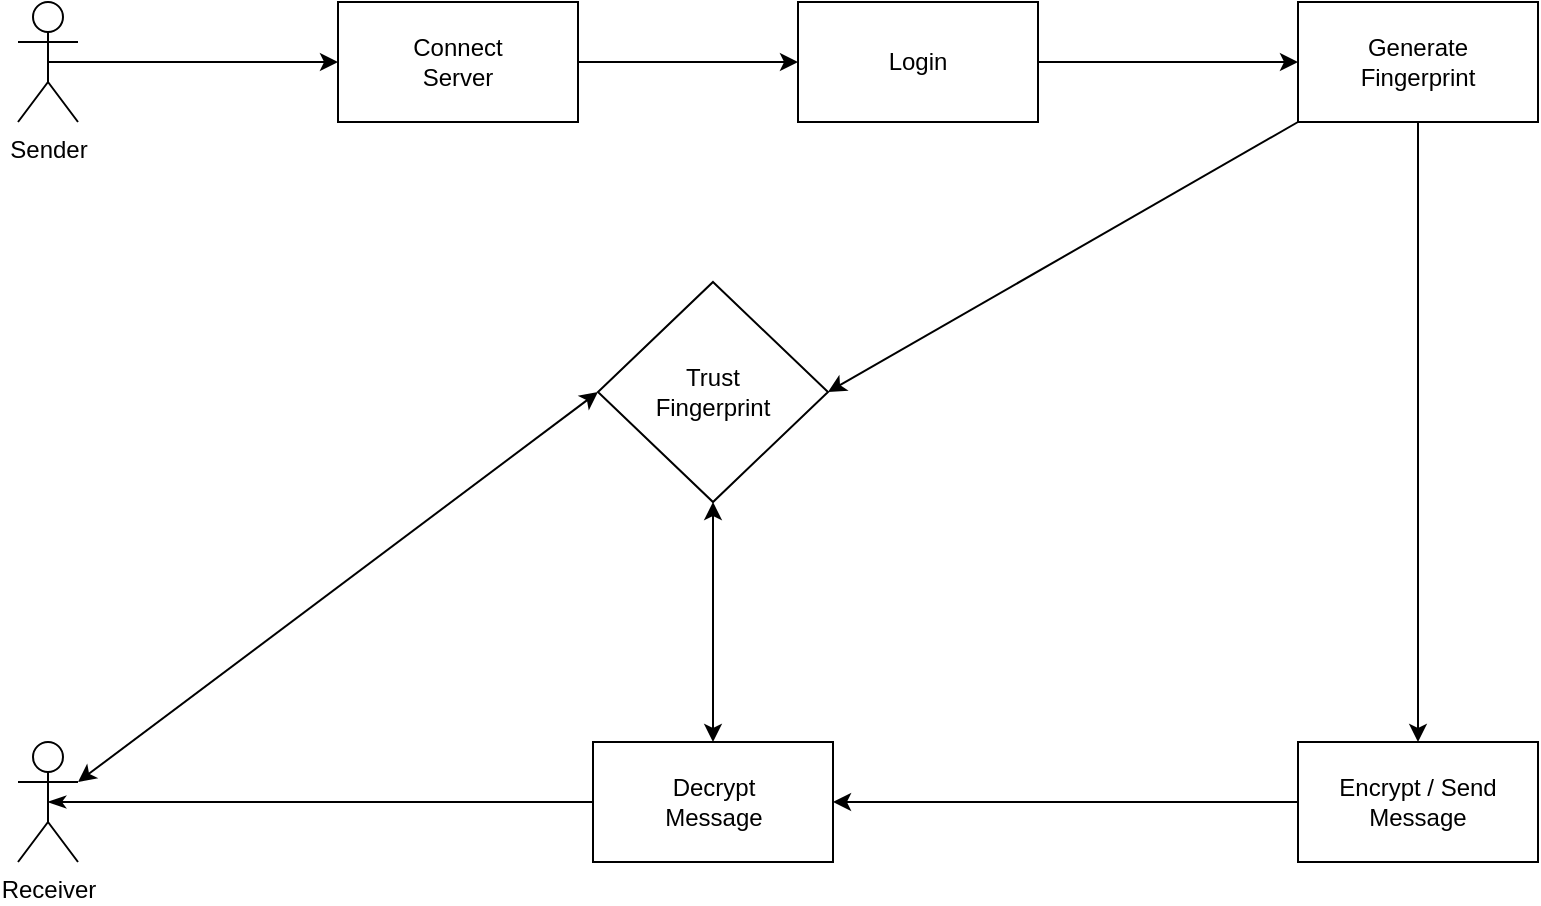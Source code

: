 <mxfile>
    <diagram id="_vsYRY2fq30Qb0TEAj6e" name="Page-1">
        <mxGraphModel dx="908" dy="537" grid="1" gridSize="10" guides="1" tooltips="1" connect="1" arrows="1" fold="1" page="1" pageScale="1" pageWidth="850" pageHeight="1100" math="0" shadow="0">
            <root>
                <mxCell id="0"/>
                <mxCell id="1" parent="0"/>
                <mxCell id="2" value="Sender" style="shape=umlActor;verticalLabelPosition=bottom;verticalAlign=top;html=1;outlineConnect=0;" parent="1" vertex="1">
                    <mxGeometry x="50" y="80" width="30" height="60" as="geometry"/>
                </mxCell>
                <mxCell id="10" style="edgeStyle=none;html=1;" parent="1" source="3" target="7" edge="1">
                    <mxGeometry relative="1" as="geometry"/>
                </mxCell>
                <mxCell id="3" value="Connect&lt;br&gt;Server" style="rounded=0;whiteSpace=wrap;html=1;" parent="1" vertex="1">
                    <mxGeometry x="210" y="80" width="120" height="60" as="geometry"/>
                </mxCell>
                <mxCell id="4" value="" style="endArrow=classic;html=1;entryX=0;entryY=0.5;entryDx=0;entryDy=0;exitX=0.5;exitY=0.5;exitDx=0;exitDy=0;exitPerimeter=0;" parent="1" source="2" target="3" edge="1">
                    <mxGeometry width="50" height="50" relative="1" as="geometry">
                        <mxPoint x="70" y="110" as="sourcePoint"/>
                        <mxPoint x="120" y="60" as="targetPoint"/>
                    </mxGeometry>
                </mxCell>
                <mxCell id="13" style="edgeStyle=none;html=1;" parent="1" source="7" target="11" edge="1">
                    <mxGeometry relative="1" as="geometry"/>
                </mxCell>
                <mxCell id="7" value="Login" style="rounded=0;whiteSpace=wrap;html=1;" parent="1" vertex="1">
                    <mxGeometry x="440" y="80" width="120" height="60" as="geometry"/>
                </mxCell>
                <mxCell id="30" style="edgeStyle=none;html=1;exitX=0;exitY=1;exitDx=0;exitDy=0;entryX=1;entryY=0.5;entryDx=0;entryDy=0;" parent="1" source="11" target="31" edge="1">
                    <mxGeometry relative="1" as="geometry">
                        <mxPoint x="415" y="280" as="targetPoint"/>
                    </mxGeometry>
                </mxCell>
                <mxCell id="11" value="Generate &lt;br&gt;Fingerprint" style="rounded=0;whiteSpace=wrap;html=1;" parent="1" vertex="1">
                    <mxGeometry x="690" y="80" width="120" height="60" as="geometry"/>
                </mxCell>
                <mxCell id="17" style="edgeStyle=none;html=1;entryX=0.5;entryY=0;entryDx=0;entryDy=0;" parent="1" source="11" target="16" edge="1">
                    <mxGeometry relative="1" as="geometry">
                        <mxPoint x="760" y="400" as="sourcePoint"/>
                    </mxGeometry>
                </mxCell>
                <mxCell id="26" style="edgeStyle=none;html=1;entryX=1;entryY=0.5;entryDx=0;entryDy=0;" parent="1" source="16" target="25" edge="1">
                    <mxGeometry relative="1" as="geometry"/>
                </mxCell>
                <mxCell id="16" value="Encrypt / Send&lt;br&gt;Message" style="rounded=0;whiteSpace=wrap;html=1;" parent="1" vertex="1">
                    <mxGeometry x="690" y="450" width="120" height="60" as="geometry"/>
                </mxCell>
                <mxCell id="24" style="edgeStyle=none;html=1;exitX=1;exitY=0.333;exitDx=0;exitDy=0;exitPerimeter=0;entryX=0;entryY=0.5;entryDx=0;entryDy=0;startArrow=classic;startFill=1;endArrow=classic;endFill=1;" parent="1" source="22" target="31" edge="1">
                    <mxGeometry relative="1" as="geometry">
                        <mxPoint x="295" y="340" as="targetPoint"/>
                    </mxGeometry>
                </mxCell>
                <mxCell id="22" value="Receiver" style="shape=umlActor;verticalLabelPosition=bottom;verticalAlign=top;html=1;outlineConnect=0;" parent="1" vertex="1">
                    <mxGeometry x="50" y="450" width="30" height="60" as="geometry"/>
                </mxCell>
                <mxCell id="34" style="edgeStyle=none;html=1;entryX=0.5;entryY=0.5;entryDx=0;entryDy=0;entryPerimeter=0;startArrow=none;startFill=0;endArrow=classicThin;endFill=1;" parent="1" source="25" target="22" edge="1">
                    <mxGeometry relative="1" as="geometry"/>
                </mxCell>
                <mxCell id="25" value="Decrypt&lt;br&gt;Message" style="rounded=0;whiteSpace=wrap;html=1;" parent="1" vertex="1">
                    <mxGeometry x="337.5" y="450" width="120" height="60" as="geometry"/>
                </mxCell>
                <mxCell id="35" style="edgeStyle=none;html=1;exitX=0.5;exitY=1;exitDx=0;exitDy=0;entryX=0.5;entryY=0;entryDx=0;entryDy=0;startArrow=classic;startFill=1;endArrow=classic;endFill=1;" parent="1" source="31" target="25" edge="1">
                    <mxGeometry relative="1" as="geometry"/>
                </mxCell>
                <mxCell id="31" value="Trust&lt;br&gt;Fingerprint" style="rhombus;whiteSpace=wrap;html=1;rounded=0;" parent="1" vertex="1">
                    <mxGeometry x="340" y="220" width="115" height="110" as="geometry"/>
                </mxCell>
            </root>
        </mxGraphModel>
    </diagram>
</mxfile>